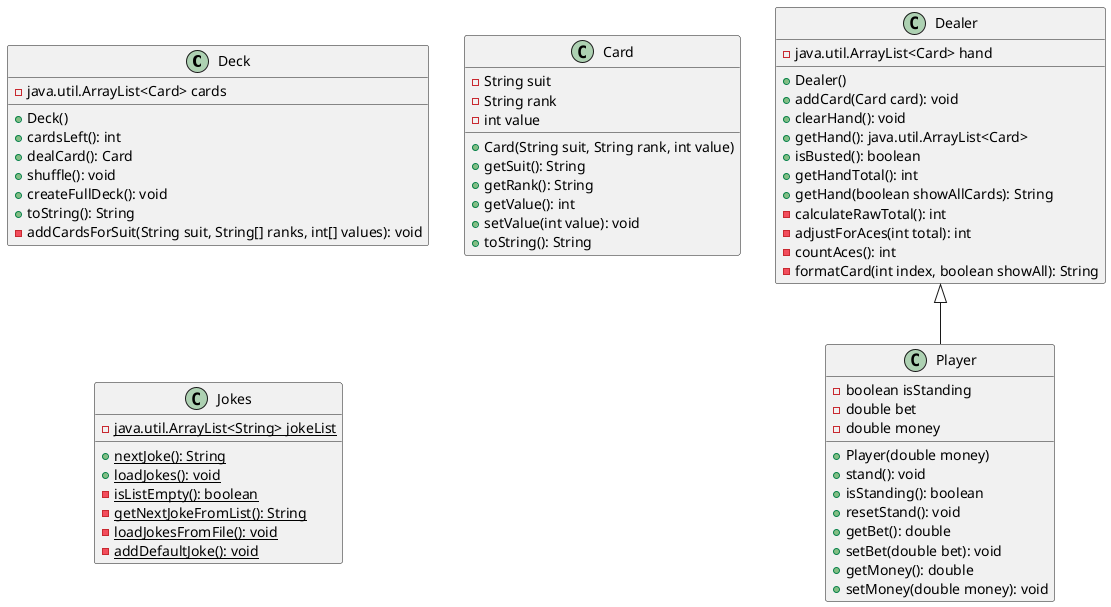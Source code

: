 @startuml

class Deck {
  - java.util.ArrayList<Card> cards
  + Deck()
  + cardsLeft(): int
  + dealCard(): Card
  + shuffle(): void
  + createFullDeck(): void
  + toString(): String
  - addCardsForSuit(String suit, String[] ranks, int[] values): void
}

class Card {
  - String suit
  - String rank
  - int value
  + Card(String suit, String rank, int value)
  + getSuit(): String
  + getRank(): String
  + getValue(): int
  + setValue(int value): void
  + toString(): String
}

class Dealer {
  - java.util.ArrayList<Card> hand
  + Dealer()
  + addCard(Card card): void
  + clearHand(): void
  + getHand(): java.util.ArrayList<Card>
  + isBusted(): boolean
  + getHandTotal(): int
  + getHand(boolean showAllCards): String
  - calculateRawTotal(): int
  - adjustForAces(int total): int
  - countAces(): int
  - formatCard(int index, boolean showAll): String
}

class Player extends Dealer {
  - boolean isStanding
  - double bet
  - double money
  + Player(double money)
  + stand(): void
  + isStanding(): boolean
  + resetStand(): void
  + getBet(): double
  + setBet(double bet): void
  + getMoney(): double
  + setMoney(double money): void
}


class Jokes {
  {static} - java.util.ArrayList<String> jokeList
  {static} + nextJoke(): String
  {static} + loadJokes(): void
  {static} - isListEmpty(): boolean
  {static} - getNextJokeFromList(): String
  {static} - loadJokesFromFile(): void
  {static} - addDefaultJoke(): void
}

@enduml
